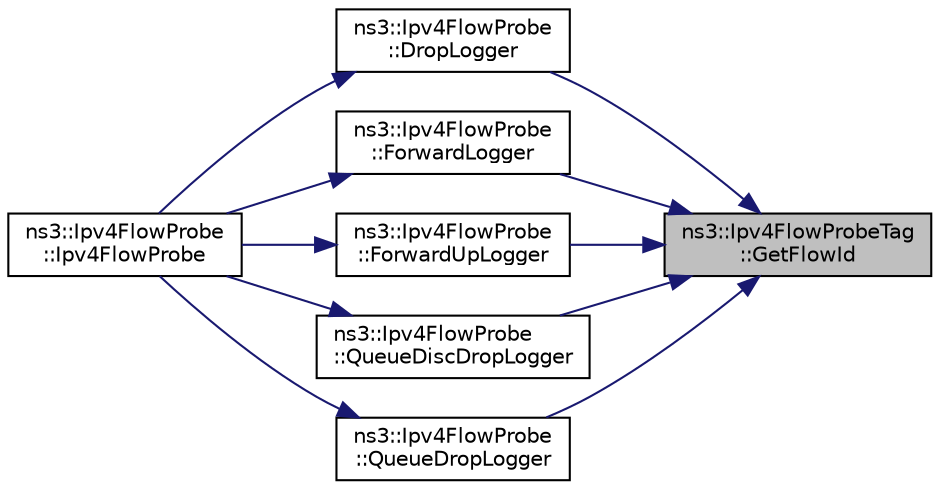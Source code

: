 digraph "ns3::Ipv4FlowProbeTag::GetFlowId"
{
 // LATEX_PDF_SIZE
  edge [fontname="Helvetica",fontsize="10",labelfontname="Helvetica",labelfontsize="10"];
  node [fontname="Helvetica",fontsize="10",shape=record];
  rankdir="RL";
  Node1 [label="ns3::Ipv4FlowProbeTag\l::GetFlowId",height=0.2,width=0.4,color="black", fillcolor="grey75", style="filled", fontcolor="black",tooltip="Set the flow identifier."];
  Node1 -> Node2 [dir="back",color="midnightblue",fontsize="10",style="solid",fontname="Helvetica"];
  Node2 [label="ns3::Ipv4FlowProbe\l::DropLogger",height=0.2,width=0.4,color="black", fillcolor="white", style="filled",URL="$classns3_1_1_ipv4_flow_probe.html#a6991c31e2d96a773acb0dcf5ed5161f8",tooltip="Log a packet being dropped."];
  Node2 -> Node3 [dir="back",color="midnightblue",fontsize="10",style="solid",fontname="Helvetica"];
  Node3 [label="ns3::Ipv4FlowProbe\l::Ipv4FlowProbe",height=0.2,width=0.4,color="black", fillcolor="white", style="filled",URL="$classns3_1_1_ipv4_flow_probe.html#ac22ef10899500d98945fc8140fab1cb4",tooltip="Constructor."];
  Node1 -> Node4 [dir="back",color="midnightblue",fontsize="10",style="solid",fontname="Helvetica"];
  Node4 [label="ns3::Ipv4FlowProbe\l::ForwardLogger",height=0.2,width=0.4,color="black", fillcolor="white", style="filled",URL="$classns3_1_1_ipv4_flow_probe.html#ad685ed3b3a256105f039723eef98739b",tooltip="Log a packet being forwarded."];
  Node4 -> Node3 [dir="back",color="midnightblue",fontsize="10",style="solid",fontname="Helvetica"];
  Node1 -> Node5 [dir="back",color="midnightblue",fontsize="10",style="solid",fontname="Helvetica"];
  Node5 [label="ns3::Ipv4FlowProbe\l::ForwardUpLogger",height=0.2,width=0.4,color="black", fillcolor="white", style="filled",URL="$classns3_1_1_ipv4_flow_probe.html#a81ca7d15147dd7ac7b0502f37a95972e",tooltip="Log a packet being received by the destination."];
  Node5 -> Node3 [dir="back",color="midnightblue",fontsize="10",style="solid",fontname="Helvetica"];
  Node1 -> Node6 [dir="back",color="midnightblue",fontsize="10",style="solid",fontname="Helvetica"];
  Node6 [label="ns3::Ipv4FlowProbe\l::QueueDiscDropLogger",height=0.2,width=0.4,color="black", fillcolor="white", style="filled",URL="$classns3_1_1_ipv4_flow_probe.html#ac4fc1a210a1d0540d18caf3dec10a50e",tooltip="Log a packet being dropped by a queue disc."];
  Node6 -> Node3 [dir="back",color="midnightblue",fontsize="10",style="solid",fontname="Helvetica"];
  Node1 -> Node7 [dir="back",color="midnightblue",fontsize="10",style="solid",fontname="Helvetica"];
  Node7 [label="ns3::Ipv4FlowProbe\l::QueueDropLogger",height=0.2,width=0.4,color="black", fillcolor="white", style="filled",URL="$classns3_1_1_ipv4_flow_probe.html#a6a7e09445323c3e491d3ce212f7f55dd",tooltip="Log a packet being dropped by a queue."];
  Node7 -> Node3 [dir="back",color="midnightblue",fontsize="10",style="solid",fontname="Helvetica"];
}
